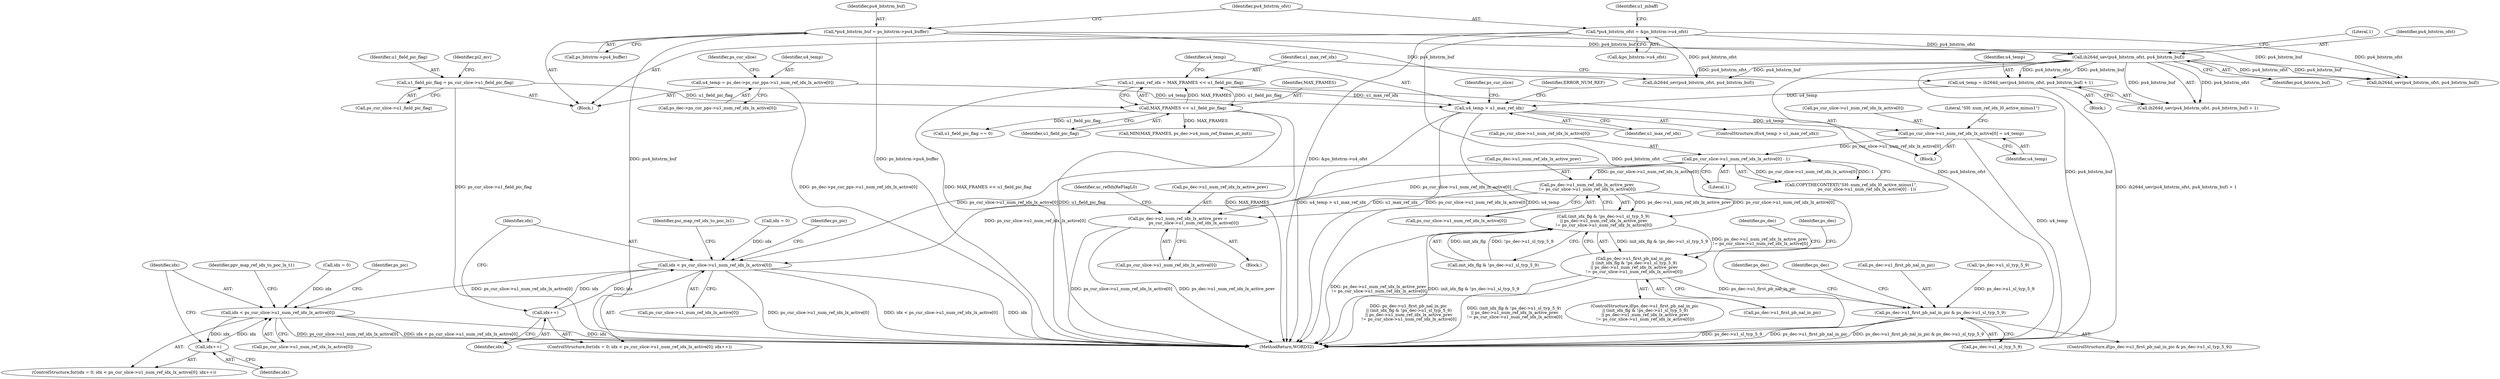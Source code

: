 digraph "0_Android_943323f1d9d3dd5c2634deb26cbe72343ca6b3db_2@array" {
"1000329" [label="(Call,ps_dec->u1_num_ref_idx_lx_active_prev\n != ps_cur_slice->u1_num_ref_idx_lx_active[0])"];
"1000288" [label="(Call,ps_cur_slice->u1_num_ref_idx_lx_active[0] - 1)"];
"1000279" [label="(Call,ps_cur_slice->u1_num_ref_idx_lx_active[0] = u4_temp)"];
"1000273" [label="(Call,u4_temp > u1_max_ref_idx)"];
"1000258" [label="(Call,u4_temp = ih264d_uev(pu4_bitstrm_ofst, pu4_bitstrm_buf) + 1)"];
"1000261" [label="(Call,ih264d_uev(pu4_bitstrm_ofst, pu4_bitstrm_buf))"];
"1000147" [label="(Call,*pu4_bitstrm_ofst = &ps_bitstrm->u4_ofst)"];
"1000141" [label="(Call,*pu4_bitstrm_buf = ps_bitstrm->pu4_buffer)"];
"1000244" [label="(Call,u4_temp = ps_dec->ps_cur_pps->u1_num_ref_idx_lx_active[0])"];
"1000267" [label="(Call,u1_max_ref_idx = MAX_FRAMES << u1_field_pic_flag)"];
"1000269" [label="(Call,MAX_FRAMES << u1_field_pic_flag)"];
"1000162" [label="(Call,u1_field_pic_flag = ps_cur_slice->u1_field_pic_flag)"];
"1000322" [label="(Call,(init_idx_flg & !ps_dec->u1_sl_typ_5_9)\n || ps_dec->u1_num_ref_idx_lx_active_prev\n != ps_cur_slice->u1_num_ref_idx_lx_active[0])"];
"1000318" [label="(Call,ps_dec->u1_first_pb_nal_in_pic\n || (init_idx_flg & !ps_dec->u1_sl_typ_5_9)\n || ps_dec->u1_num_ref_idx_lx_active_prev\n != ps_cur_slice->u1_num_ref_idx_lx_active[0])"];
"1000342" [label="(Call,ps_dec->u1_first_pb_nal_in_pic & ps_dec->u1_sl_typ_5_9)"];
"1000354" [label="(Call,ps_dec->u1_num_ref_idx_lx_active_prev =\n                        ps_cur_slice->u1_num_ref_idx_lx_active[0])"];
"1000442" [label="(Call,idx < ps_cur_slice->u1_num_ref_idx_lx_active[0])"];
"1000449" [label="(Call,idx++)"];
"1000522" [label="(Call,idx < ps_cur_slice->u1_num_ref_idx_lx_active[0])"];
"1000529" [label="(Call,idx++)"];
"1000342" [label="(Call,ps_dec->u1_first_pb_nal_in_pic & ps_dec->u1_sl_typ_5_9)"];
"1000343" [label="(Call,ps_dec->u1_first_pb_nal_in_pic)"];
"1000288" [label="(Call,ps_cur_slice->u1_num_ref_idx_lx_active[0] - 1)"];
"1000282" [label="(Identifier,ps_cur_slice)"];
"1000333" [label="(Call,ps_cur_slice->u1_num_ref_idx_lx_active[0])"];
"1000518" [label="(ControlStructure,for(idx = 0; idx < ps_cur_slice->u1_num_ref_idx_lx_active[0]; idx++))"];
"1000364" [label="(Identifier,uc_refIdxReFlagL0)"];
"1000750" [label="(Call,ih264d_uev(pu4_bitstrm_ofst, pu4_bitstrm_buf))"];
"1000325" [label="(Call,!ps_dec->u1_sl_typ_5_9)"];
"1000294" [label="(Literal,1)"];
"1000278" [label="(Identifier,ERROR_NUM_REF)"];
"1000164" [label="(Call,ps_cur_slice->u1_field_pic_flag)"];
"1000257" [label="(Block,)"];
"1000260" [label="(Call,ih264d_uev(pu4_bitstrm_ofst, pu4_bitstrm_buf) + 1)"];
"1000453" [label="(Identifier,ps_pic)"];
"1000450" [label="(Identifier,idx)"];
"1000519" [label="(Call,idx = 0)"];
"1000143" [label="(Call,ps_bitstrm->pu4_buffer)"];
"1000533" [label="(Identifier,ps_pic)"];
"1000529" [label="(Call,idx++)"];
"1000285" [label="(Identifier,u4_temp)"];
"1000522" [label="(Call,idx < ps_cur_slice->u1_num_ref_idx_lx_active[0])"];
"1000442" [label="(Call,idx < ps_cur_slice->u1_num_ref_idx_lx_active[0])"];
"1000340" [label="(Identifier,ps_dec)"];
"1000174" [label="(Identifier,pi2_mv)"];
"1000438" [label="(ControlStructure,for(idx = 0; idx < ps_cur_slice->u1_num_ref_idx_lx_active[0]; idx++))"];
"1000269" [label="(Call,MAX_FRAMES << u1_field_pic_flag)"];
"1000530" [label="(Identifier,idx)"];
"1000275" [label="(Identifier,u1_max_ref_idx)"];
"1000261" [label="(Call,ih264d_uev(pu4_bitstrm_ofst, pu4_bitstrm_buf))"];
"1000265" [label="(Block,)"];
"1000322" [label="(Call,(init_idx_flg & !ps_dec->u1_sl_typ_5_9)\n || ps_dec->u1_num_ref_idx_lx_active_prev\n != ps_cur_slice->u1_num_ref_idx_lx_active[0])"];
"1000271" [label="(Identifier,u1_field_pic_flag)"];
"1000280" [label="(Call,ps_cur_slice->u1_num_ref_idx_lx_active[0])"];
"1000318" [label="(Call,ps_dec->u1_first_pb_nal_in_pic\n || (init_idx_flg & !ps_dec->u1_sl_typ_5_9)\n || ps_dec->u1_num_ref_idx_lx_active_prev\n != ps_cur_slice->u1_num_ref_idx_lx_active[0])"];
"1000155" [label="(Identifier,u1_mbaff)"];
"1000707" [label="(Call,u1_field_pic_flag == 0)"];
"1000580" [label="(Identifier,ppv_map_ref_idx_to_poc_lx_t1)"];
"1000149" [label="(Call,&ps_bitstrm->u4_ofst)"];
"1000268" [label="(Identifier,u1_max_ref_idx)"];
"1000262" [label="(Identifier,pu4_bitstrm_ofst)"];
"1000121" [label="(Block,)"];
"1000323" [label="(Call,init_idx_flg & !ps_dec->u1_sl_typ_5_9)"];
"1000341" [label="(ControlStructure,if(ps_dec->u1_first_pb_nal_in_pic & ps_dec->u1_sl_typ_5_9))"];
"1000469" [label="(Identifier,pui_map_ref_idx_to_poc_lx1)"];
"1000286" [label="(Call,COPYTHECONTEXT(\"SH: num_ref_idx_l0_active_minus1\",\n                        ps_cur_slice->u1_num_ref_idx_lx_active[0] - 1))"];
"1000346" [label="(Call,ps_dec->u1_sl_typ_5_9)"];
"1000258" [label="(Call,u4_temp = ih264d_uev(pu4_bitstrm_ofst, pu4_bitstrm_buf) + 1)"];
"1000246" [label="(Call,ps_dec->ps_cur_pps->u1_num_ref_idx_lx_active[0])"];
"1000523" [label="(Identifier,idx)"];
"1000330" [label="(Call,ps_dec->u1_num_ref_idx_lx_active_prev)"];
"1000142" [label="(Identifier,pu4_bitstrm_buf)"];
"1000162" [label="(Call,u1_field_pic_flag = ps_cur_slice->u1_field_pic_flag)"];
"1000449" [label="(Call,idx++)"];
"1000263" [label="(Identifier,pu4_bitstrm_buf)"];
"1001025" [label="(MethodReturn,WORD32)"];
"1000776" [label="(Call,ih264d_sev(pu4_bitstrm_ofst, pu4_bitstrm_buf))"];
"1000344" [label="(Identifier,ps_dec)"];
"1000147" [label="(Call,*pu4_bitstrm_ofst = &ps_bitstrm->u4_ofst)"];
"1000524" [label="(Call,ps_cur_slice->u1_num_ref_idx_lx_active[0])"];
"1000289" [label="(Call,ps_cur_slice->u1_num_ref_idx_lx_active[0])"];
"1000356" [label="(Identifier,ps_dec)"];
"1000279" [label="(Call,ps_cur_slice->u1_num_ref_idx_lx_active[0] = u4_temp)"];
"1000287" [label="(Literal,\"SH: num_ref_idx_l0_active_minus1\")"];
"1000244" [label="(Call,u4_temp = ps_dec->ps_cur_pps->u1_num_ref_idx_lx_active[0])"];
"1000444" [label="(Call,ps_cur_slice->u1_num_ref_idx_lx_active[0])"];
"1000264" [label="(Literal,1)"];
"1000295" [label="(Block,)"];
"1000329" [label="(Call,ps_dec->u1_num_ref_idx_lx_active_prev\n != ps_cur_slice->u1_num_ref_idx_lx_active[0])"];
"1000317" [label="(ControlStructure,if(ps_dec->u1_first_pb_nal_in_pic\n || (init_idx_flg & !ps_dec->u1_sl_typ_5_9)\n || ps_dec->u1_num_ref_idx_lx_active_prev\n != ps_cur_slice->u1_num_ref_idx_lx_active[0]))"];
"1000148" [label="(Identifier,pu4_bitstrm_ofst)"];
"1000259" [label="(Identifier,u4_temp)"];
"1000274" [label="(Identifier,u4_temp)"];
"1000267" [label="(Call,u1_max_ref_idx = MAX_FRAMES << u1_field_pic_flag)"];
"1000273" [label="(Call,u4_temp > u1_max_ref_idx)"];
"1000163" [label="(Identifier,u1_field_pic_flag)"];
"1000270" [label="(Identifier,MAX_FRAMES)"];
"1000255" [label="(Identifier,ps_cur_slice)"];
"1000351" [label="(Identifier,ps_dec)"];
"1000354" [label="(Call,ps_dec->u1_num_ref_idx_lx_active_prev =\n                        ps_cur_slice->u1_num_ref_idx_lx_active[0])"];
"1000141" [label="(Call,*pu4_bitstrm_buf = ps_bitstrm->pu4_buffer)"];
"1000614" [label="(Call,MIN(MAX_FRAMES, ps_dec->u4_num_ref_frames_at_init))"];
"1000443" [label="(Identifier,idx)"];
"1000272" [label="(ControlStructure,if(u4_temp > u1_max_ref_idx))"];
"1000355" [label="(Call,ps_dec->u1_num_ref_idx_lx_active_prev)"];
"1000319" [label="(Call,ps_dec->u1_first_pb_nal_in_pic)"];
"1000245" [label="(Identifier,u4_temp)"];
"1000439" [label="(Call,idx = 0)"];
"1000358" [label="(Call,ps_cur_slice->u1_num_ref_idx_lx_active[0])"];
"1000329" -> "1000322"  [label="AST: "];
"1000329" -> "1000333"  [label="CFG: "];
"1000330" -> "1000329"  [label="AST: "];
"1000333" -> "1000329"  [label="AST: "];
"1000322" -> "1000329"  [label="CFG: "];
"1000329" -> "1000322"  [label="DDG: ps_dec->u1_num_ref_idx_lx_active_prev"];
"1000329" -> "1000322"  [label="DDG: ps_cur_slice->u1_num_ref_idx_lx_active[0]"];
"1000288" -> "1000329"  [label="DDG: ps_cur_slice->u1_num_ref_idx_lx_active[0]"];
"1000329" -> "1000354"  [label="DDG: ps_cur_slice->u1_num_ref_idx_lx_active[0]"];
"1000329" -> "1000442"  [label="DDG: ps_cur_slice->u1_num_ref_idx_lx_active[0]"];
"1000288" -> "1000286"  [label="AST: "];
"1000288" -> "1000294"  [label="CFG: "];
"1000289" -> "1000288"  [label="AST: "];
"1000294" -> "1000288"  [label="AST: "];
"1000286" -> "1000288"  [label="CFG: "];
"1000288" -> "1000286"  [label="DDG: ps_cur_slice->u1_num_ref_idx_lx_active[0]"];
"1000288" -> "1000286"  [label="DDG: 1"];
"1000279" -> "1000288"  [label="DDG: ps_cur_slice->u1_num_ref_idx_lx_active[0]"];
"1000288" -> "1000354"  [label="DDG: ps_cur_slice->u1_num_ref_idx_lx_active[0]"];
"1000288" -> "1000442"  [label="DDG: ps_cur_slice->u1_num_ref_idx_lx_active[0]"];
"1000279" -> "1000265"  [label="AST: "];
"1000279" -> "1000285"  [label="CFG: "];
"1000280" -> "1000279"  [label="AST: "];
"1000285" -> "1000279"  [label="AST: "];
"1000287" -> "1000279"  [label="CFG: "];
"1000279" -> "1001025"  [label="DDG: u4_temp"];
"1000273" -> "1000279"  [label="DDG: u4_temp"];
"1000273" -> "1000272"  [label="AST: "];
"1000273" -> "1000275"  [label="CFG: "];
"1000274" -> "1000273"  [label="AST: "];
"1000275" -> "1000273"  [label="AST: "];
"1000278" -> "1000273"  [label="CFG: "];
"1000282" -> "1000273"  [label="CFG: "];
"1000273" -> "1001025"  [label="DDG: u1_max_ref_idx"];
"1000273" -> "1001025"  [label="DDG: u4_temp"];
"1000273" -> "1001025"  [label="DDG: u4_temp > u1_max_ref_idx"];
"1000258" -> "1000273"  [label="DDG: u4_temp"];
"1000244" -> "1000273"  [label="DDG: u4_temp"];
"1000267" -> "1000273"  [label="DDG: u1_max_ref_idx"];
"1000258" -> "1000257"  [label="AST: "];
"1000258" -> "1000260"  [label="CFG: "];
"1000259" -> "1000258"  [label="AST: "];
"1000260" -> "1000258"  [label="AST: "];
"1000268" -> "1000258"  [label="CFG: "];
"1000258" -> "1001025"  [label="DDG: ih264d_uev(pu4_bitstrm_ofst, pu4_bitstrm_buf) + 1"];
"1000261" -> "1000258"  [label="DDG: pu4_bitstrm_ofst"];
"1000261" -> "1000258"  [label="DDG: pu4_bitstrm_buf"];
"1000261" -> "1000260"  [label="AST: "];
"1000261" -> "1000263"  [label="CFG: "];
"1000262" -> "1000261"  [label="AST: "];
"1000263" -> "1000261"  [label="AST: "];
"1000264" -> "1000261"  [label="CFG: "];
"1000261" -> "1001025"  [label="DDG: pu4_bitstrm_buf"];
"1000261" -> "1001025"  [label="DDG: pu4_bitstrm_ofst"];
"1000261" -> "1000260"  [label="DDG: pu4_bitstrm_ofst"];
"1000261" -> "1000260"  [label="DDG: pu4_bitstrm_buf"];
"1000147" -> "1000261"  [label="DDG: pu4_bitstrm_ofst"];
"1000141" -> "1000261"  [label="DDG: pu4_bitstrm_buf"];
"1000261" -> "1000750"  [label="DDG: pu4_bitstrm_ofst"];
"1000261" -> "1000750"  [label="DDG: pu4_bitstrm_buf"];
"1000261" -> "1000776"  [label="DDG: pu4_bitstrm_ofst"];
"1000261" -> "1000776"  [label="DDG: pu4_bitstrm_buf"];
"1000147" -> "1000121"  [label="AST: "];
"1000147" -> "1000149"  [label="CFG: "];
"1000148" -> "1000147"  [label="AST: "];
"1000149" -> "1000147"  [label="AST: "];
"1000155" -> "1000147"  [label="CFG: "];
"1000147" -> "1001025"  [label="DDG: &ps_bitstrm->u4_ofst"];
"1000147" -> "1001025"  [label="DDG: pu4_bitstrm_ofst"];
"1000147" -> "1000750"  [label="DDG: pu4_bitstrm_ofst"];
"1000147" -> "1000776"  [label="DDG: pu4_bitstrm_ofst"];
"1000141" -> "1000121"  [label="AST: "];
"1000141" -> "1000143"  [label="CFG: "];
"1000142" -> "1000141"  [label="AST: "];
"1000143" -> "1000141"  [label="AST: "];
"1000148" -> "1000141"  [label="CFG: "];
"1000141" -> "1001025"  [label="DDG: pu4_bitstrm_buf"];
"1000141" -> "1001025"  [label="DDG: ps_bitstrm->pu4_buffer"];
"1000141" -> "1000750"  [label="DDG: pu4_bitstrm_buf"];
"1000141" -> "1000776"  [label="DDG: pu4_bitstrm_buf"];
"1000244" -> "1000121"  [label="AST: "];
"1000244" -> "1000246"  [label="CFG: "];
"1000245" -> "1000244"  [label="AST: "];
"1000246" -> "1000244"  [label="AST: "];
"1000255" -> "1000244"  [label="CFG: "];
"1000244" -> "1001025"  [label="DDG: ps_dec->ps_cur_pps->u1_num_ref_idx_lx_active[0]"];
"1000267" -> "1000265"  [label="AST: "];
"1000267" -> "1000269"  [label="CFG: "];
"1000268" -> "1000267"  [label="AST: "];
"1000269" -> "1000267"  [label="AST: "];
"1000274" -> "1000267"  [label="CFG: "];
"1000267" -> "1001025"  [label="DDG: MAX_FRAMES << u1_field_pic_flag"];
"1000269" -> "1000267"  [label="DDG: MAX_FRAMES"];
"1000269" -> "1000267"  [label="DDG: u1_field_pic_flag"];
"1000269" -> "1000271"  [label="CFG: "];
"1000270" -> "1000269"  [label="AST: "];
"1000271" -> "1000269"  [label="AST: "];
"1000269" -> "1001025"  [label="DDG: MAX_FRAMES"];
"1000269" -> "1001025"  [label="DDG: u1_field_pic_flag"];
"1000162" -> "1000269"  [label="DDG: u1_field_pic_flag"];
"1000269" -> "1000614"  [label="DDG: MAX_FRAMES"];
"1000269" -> "1000707"  [label="DDG: u1_field_pic_flag"];
"1000162" -> "1000121"  [label="AST: "];
"1000162" -> "1000164"  [label="CFG: "];
"1000163" -> "1000162"  [label="AST: "];
"1000164" -> "1000162"  [label="AST: "];
"1000174" -> "1000162"  [label="CFG: "];
"1000162" -> "1001025"  [label="DDG: ps_cur_slice->u1_field_pic_flag"];
"1000322" -> "1000318"  [label="AST: "];
"1000322" -> "1000323"  [label="CFG: "];
"1000323" -> "1000322"  [label="AST: "];
"1000318" -> "1000322"  [label="CFG: "];
"1000322" -> "1001025"  [label="DDG: ps_dec->u1_num_ref_idx_lx_active_prev\n != ps_cur_slice->u1_num_ref_idx_lx_active[0]"];
"1000322" -> "1001025"  [label="DDG: init_idx_flg & !ps_dec->u1_sl_typ_5_9"];
"1000322" -> "1000318"  [label="DDG: init_idx_flg & !ps_dec->u1_sl_typ_5_9"];
"1000322" -> "1000318"  [label="DDG: ps_dec->u1_num_ref_idx_lx_active_prev\n != ps_cur_slice->u1_num_ref_idx_lx_active[0]"];
"1000323" -> "1000322"  [label="DDG: init_idx_flg"];
"1000323" -> "1000322"  [label="DDG: !ps_dec->u1_sl_typ_5_9"];
"1000318" -> "1000317"  [label="AST: "];
"1000318" -> "1000319"  [label="CFG: "];
"1000319" -> "1000318"  [label="AST: "];
"1000340" -> "1000318"  [label="CFG: "];
"1000344" -> "1000318"  [label="CFG: "];
"1000318" -> "1001025"  [label="DDG: ps_dec->u1_first_pb_nal_in_pic\n || (init_idx_flg & !ps_dec->u1_sl_typ_5_9)\n || ps_dec->u1_num_ref_idx_lx_active_prev\n != ps_cur_slice->u1_num_ref_idx_lx_active[0]"];
"1000318" -> "1001025"  [label="DDG: (init_idx_flg & !ps_dec->u1_sl_typ_5_9)\n || ps_dec->u1_num_ref_idx_lx_active_prev\n != ps_cur_slice->u1_num_ref_idx_lx_active[0]"];
"1000318" -> "1000342"  [label="DDG: ps_dec->u1_first_pb_nal_in_pic"];
"1000342" -> "1000341"  [label="AST: "];
"1000342" -> "1000346"  [label="CFG: "];
"1000343" -> "1000342"  [label="AST: "];
"1000346" -> "1000342"  [label="AST: "];
"1000351" -> "1000342"  [label="CFG: "];
"1000356" -> "1000342"  [label="CFG: "];
"1000342" -> "1001025"  [label="DDG: ps_dec->u1_first_pb_nal_in_pic"];
"1000342" -> "1001025"  [label="DDG: ps_dec->u1_first_pb_nal_in_pic & ps_dec->u1_sl_typ_5_9"];
"1000342" -> "1001025"  [label="DDG: ps_dec->u1_sl_typ_5_9"];
"1000325" -> "1000342"  [label="DDG: ps_dec->u1_sl_typ_5_9"];
"1000354" -> "1000295"  [label="AST: "];
"1000354" -> "1000358"  [label="CFG: "];
"1000355" -> "1000354"  [label="AST: "];
"1000358" -> "1000354"  [label="AST: "];
"1000364" -> "1000354"  [label="CFG: "];
"1000354" -> "1001025"  [label="DDG: ps_cur_slice->u1_num_ref_idx_lx_active[0]"];
"1000354" -> "1001025"  [label="DDG: ps_dec->u1_num_ref_idx_lx_active_prev"];
"1000442" -> "1000438"  [label="AST: "];
"1000442" -> "1000444"  [label="CFG: "];
"1000443" -> "1000442"  [label="AST: "];
"1000444" -> "1000442"  [label="AST: "];
"1000453" -> "1000442"  [label="CFG: "];
"1000469" -> "1000442"  [label="CFG: "];
"1000442" -> "1001025"  [label="DDG: idx < ps_cur_slice->u1_num_ref_idx_lx_active[0]"];
"1000442" -> "1001025"  [label="DDG: idx"];
"1000442" -> "1001025"  [label="DDG: ps_cur_slice->u1_num_ref_idx_lx_active[0]"];
"1000439" -> "1000442"  [label="DDG: idx"];
"1000449" -> "1000442"  [label="DDG: idx"];
"1000442" -> "1000449"  [label="DDG: idx"];
"1000442" -> "1000522"  [label="DDG: ps_cur_slice->u1_num_ref_idx_lx_active[0]"];
"1000449" -> "1000438"  [label="AST: "];
"1000449" -> "1000450"  [label="CFG: "];
"1000450" -> "1000449"  [label="AST: "];
"1000443" -> "1000449"  [label="CFG: "];
"1000522" -> "1000518"  [label="AST: "];
"1000522" -> "1000524"  [label="CFG: "];
"1000523" -> "1000522"  [label="AST: "];
"1000524" -> "1000522"  [label="AST: "];
"1000533" -> "1000522"  [label="CFG: "];
"1000580" -> "1000522"  [label="CFG: "];
"1000522" -> "1001025"  [label="DDG: ps_cur_slice->u1_num_ref_idx_lx_active[0]"];
"1000522" -> "1001025"  [label="DDG: idx < ps_cur_slice->u1_num_ref_idx_lx_active[0]"];
"1000522" -> "1001025"  [label="DDG: idx"];
"1000519" -> "1000522"  [label="DDG: idx"];
"1000529" -> "1000522"  [label="DDG: idx"];
"1000522" -> "1000529"  [label="DDG: idx"];
"1000529" -> "1000518"  [label="AST: "];
"1000529" -> "1000530"  [label="CFG: "];
"1000530" -> "1000529"  [label="AST: "];
"1000523" -> "1000529"  [label="CFG: "];
}
